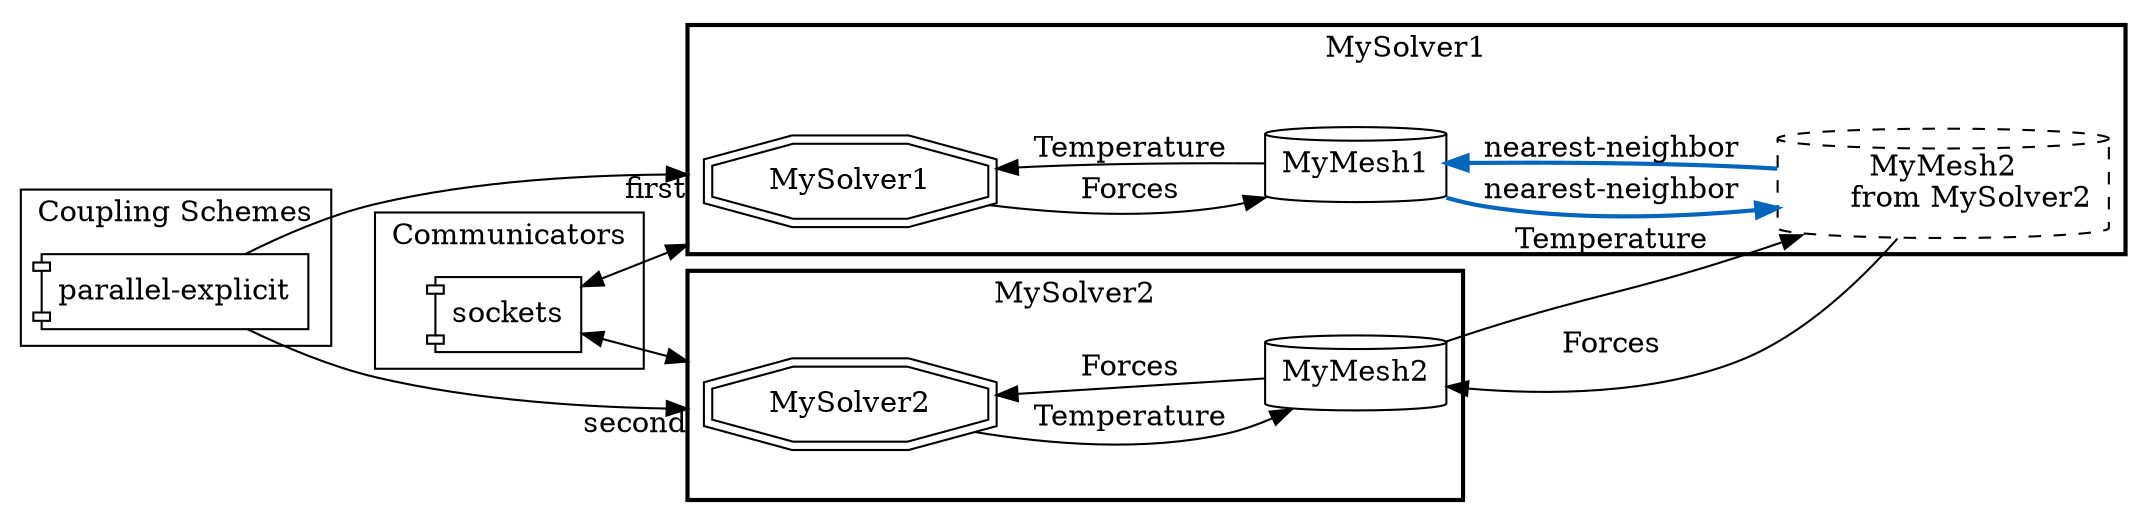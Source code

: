 digraph G {
  compound=True;
  layout=dot;
  overlap=scale;
  rankdir=LR;
  splines=true;

  subgraph cluster_m2n {
    label="Communicators";
    "m2n-MySolver2-MySolver1" [label="sockets", shape=component];
  }

  subgraph cluster_cpl {
    label="Coupling Schemes";
    "cpl-MySolver1-MySolver2" [label="parallel-explicit", shape=component];
  }

  subgraph cluster_MySolver1 {
    label="MySolver1";
    style=bold;
    "MySolver1" [color=black, shape=doubleoctagon];
    "MySolver1-MyMesh1" [color=black, label="MyMesh1", shape=cylinder];
    "MySolver1-MyMesh2" [color=black, label="MyMesh2
      from MySolver2", shape=cylinder, style=dashed];
    "MySolver1-MyMesh1" -> "MySolver1"  [color=black, label="Temperature", tooltip=scalar];
    "MySolver1" -> "MySolver1-MyMesh1"  [color=black, label="Forces", tooltip=vector];
    "MySolver1-MyMesh2" -> "MySolver1-MyMesh1"  [color="#0065bd", style=bold, label="nearest-neighbor"];
    "MySolver1-MyMesh1" -> "MySolver1-MyMesh2"  [color="#0065bd", style=bold, label="nearest-neighbor"];
  }

  subgraph cluster_MySolver2 {
    label="MySolver2";
    style=bold;
    "MySolver2" [color=black, shape=doubleoctagon];
    "MySolver2-MyMesh2" [color=black, label="MyMesh2", shape=cylinder];
    "MySolver2-MyMesh2" -> "MySolver2"  [color=black, label="Forces", tooltip=vector];
    "MySolver2" -> "MySolver2-MyMesh2"  [color=black, label="Temperature", tooltip=scalar];
  }

  "m2n-MySolver2-MySolver1" -> "MySolver2"  [color=black, dir=both, lhead=cluster_MySolver2];
  "m2n-MySolver2-MySolver1" -> "MySolver1"  [color=black, dir=both, lhead=cluster_MySolver1];
  "cpl-MySolver1-MySolver2" -> "MySolver1"  [color=black, lhead=cluster_MySolver1, headlabel="first",  minlen=2];
  "cpl-MySolver1-MySolver2" -> "MySolver2"  [color=black, lhead=cluster_MySolver2, headlabel="second", minlen=2];
  "MySolver1-MyMesh2" -> "MySolver2-MyMesh2"  [color=black, label="Forces", tooltip=vector];
  "MySolver2-MyMesh2" -> "MySolver1-MyMesh2"  [color=black, label="Temperature", tooltip=scalar];
}
